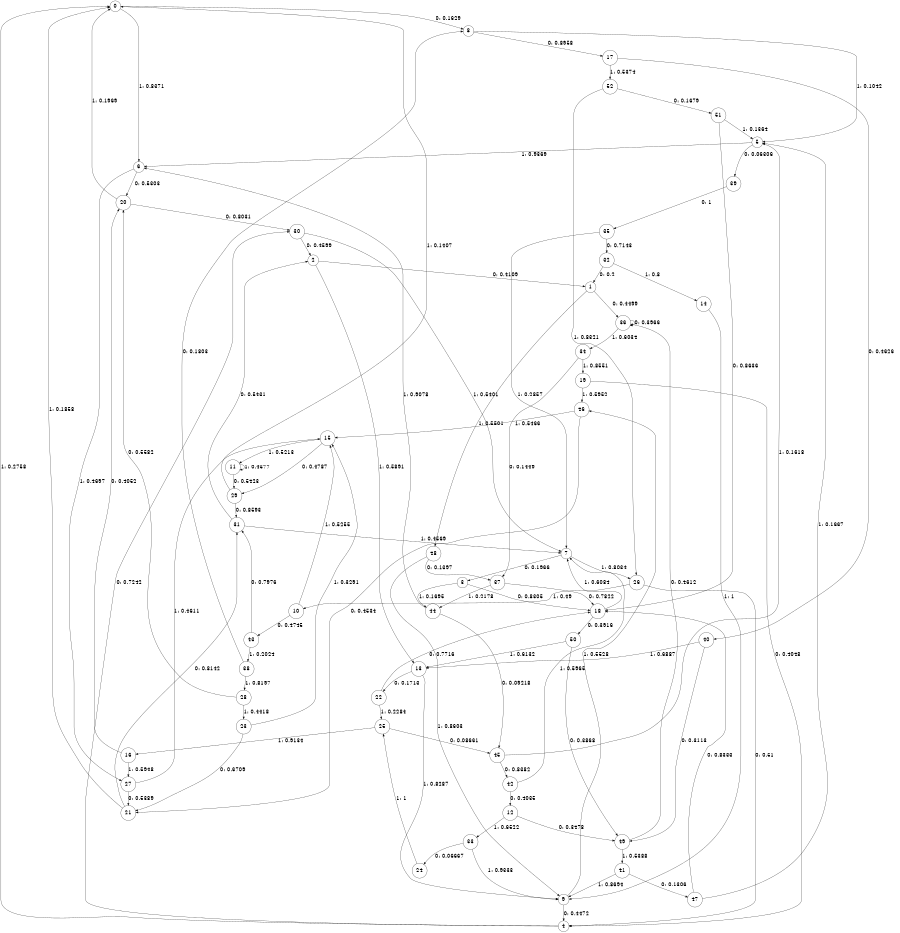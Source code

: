digraph "ch13concat_phase3_L10" {
size = "6,8.5";
ratio = "fill";
node [shape = circle];
node [fontsize = 24];
edge [fontsize = 24];
0 -> 8 [label = "0: 0.1629   "];
0 -> 6 [label = "1: 0.8371   "];
1 -> 36 [label = "0: 0.4499   "];
1 -> 48 [label = "1: 0.5501   "];
2 -> 1 [label = "0: 0.4109   "];
2 -> 13 [label = "1: 0.5891   "];
3 -> 18 [label = "0: 0.8305   "];
3 -> 44 [label = "1: 0.1695   "];
4 -> 30 [label = "0: 0.7242   "];
4 -> 0 [label = "1: 0.2758   "];
5 -> 39 [label = "0: 0.06306  "];
5 -> 6 [label = "1: 0.9369   "];
6 -> 20 [label = "0: 0.5303   "];
6 -> 27 [label = "1: 0.4697   "];
7 -> 3 [label = "0: 0.1966   "];
7 -> 26 [label = "1: 0.8034   "];
8 -> 17 [label = "0: 0.8958   "];
8 -> 5 [label = "1: 0.1042   "];
9 -> 4 [label = "0: 0.4472   "];
9 -> 46 [label = "1: 0.5528   "];
10 -> 43 [label = "0: 0.4745   "];
10 -> 15 [label = "1: 0.5255   "];
11 -> 29 [label = "0: 0.5423   "];
11 -> 11 [label = "1: 0.4577   "];
12 -> 49 [label = "0: 0.3478   "];
12 -> 33 [label = "1: 0.6522   "];
13 -> 22 [label = "0: 0.1713   "];
13 -> 9 [label = "1: 0.8287   "];
14 -> 9 [label = "1: 1        "];
15 -> 29 [label = "0: 0.4787   "];
15 -> 11 [label = "1: 0.5213   "];
16 -> 20 [label = "0: 0.4052   "];
16 -> 27 [label = "1: 0.5948   "];
17 -> 40 [label = "0: 0.4626   "];
17 -> 52 [label = "1: 0.5374   "];
18 -> 50 [label = "0: 0.3916   "];
18 -> 7 [label = "1: 0.6084   "];
19 -> 4 [label = "0: 0.4048   "];
19 -> 46 [label = "1: 0.5952   "];
20 -> 30 [label = "0: 0.8031   "];
20 -> 0 [label = "1: 0.1969   "];
21 -> 31 [label = "0: 0.8142   "];
21 -> 0 [label = "1: 0.1858   "];
22 -> 18 [label = "0: 0.7716   "];
22 -> 25 [label = "1: 0.2284   "];
23 -> 21 [label = "0: 0.6709   "];
23 -> 15 [label = "1: 0.3291   "];
24 -> 25 [label = "1: 1        "];
25 -> 45 [label = "0: 0.08661  "];
25 -> 16 [label = "1: 0.9134   "];
26 -> 4 [label = "0: 0.51     "];
26 -> 10 [label = "1: 0.49     "];
27 -> 21 [label = "0: 0.5389   "];
27 -> 15 [label = "1: 0.4611   "];
28 -> 20 [label = "0: 0.5582   "];
28 -> 23 [label = "1: 0.4418   "];
29 -> 31 [label = "0: 0.8593   "];
29 -> 0 [label = "1: 0.1407   "];
30 -> 2 [label = "0: 0.4599   "];
30 -> 7 [label = "1: 0.5401   "];
31 -> 2 [label = "0: 0.5431   "];
31 -> 7 [label = "1: 0.4569   "];
32 -> 1 [label = "0: 0.2      "];
32 -> 14 [label = "1: 0.8      "];
33 -> 24 [label = "0: 0.06667  "];
33 -> 9 [label = "1: 0.9333   "];
34 -> 37 [label = "0: 0.1449   "];
34 -> 19 [label = "1: 0.8551   "];
35 -> 32 [label = "0: 0.7143   "];
35 -> 7 [label = "1: 0.2857   "];
36 -> 36 [label = "0: 0.3966   "];
36 -> 34 [label = "1: 0.6034   "];
37 -> 18 [label = "0: 0.7822   "];
37 -> 44 [label = "1: 0.2178   "];
38 -> 8 [label = "0: 0.1803   "];
38 -> 28 [label = "1: 0.8197   "];
39 -> 35 [label = "0: 1        "];
40 -> 49 [label = "0: 0.3113   "];
40 -> 13 [label = "1: 0.6887   "];
41 -> 47 [label = "0: 0.1306   "];
41 -> 9 [label = "1: 0.8694   "];
42 -> 12 [label = "0: 0.4035   "];
42 -> 7 [label = "1: 0.5965   "];
43 -> 31 [label = "0: 0.7976   "];
43 -> 38 [label = "1: 0.2024   "];
44 -> 45 [label = "0: 0.09218  "];
44 -> 6 [label = "1: 0.9078   "];
45 -> 42 [label = "0: 0.8382   "];
45 -> 5 [label = "1: 0.1618   "];
46 -> 21 [label = "0: 0.4534   "];
46 -> 15 [label = "1: 0.5466   "];
47 -> 18 [label = "0: 0.8333   "];
47 -> 5 [label = "1: 0.1667   "];
48 -> 37 [label = "0: 0.1397   "];
48 -> 9 [label = "1: 0.8603   "];
49 -> 36 [label = "0: 0.4612   "];
49 -> 41 [label = "1: 0.5388   "];
50 -> 49 [label = "0: 0.3868   "];
50 -> 13 [label = "1: 0.6132   "];
51 -> 18 [label = "0: 0.8636   "];
51 -> 5 [label = "1: 0.1364   "];
52 -> 51 [label = "0: 0.1679   "];
52 -> 26 [label = "1: 0.8321   "];
}
